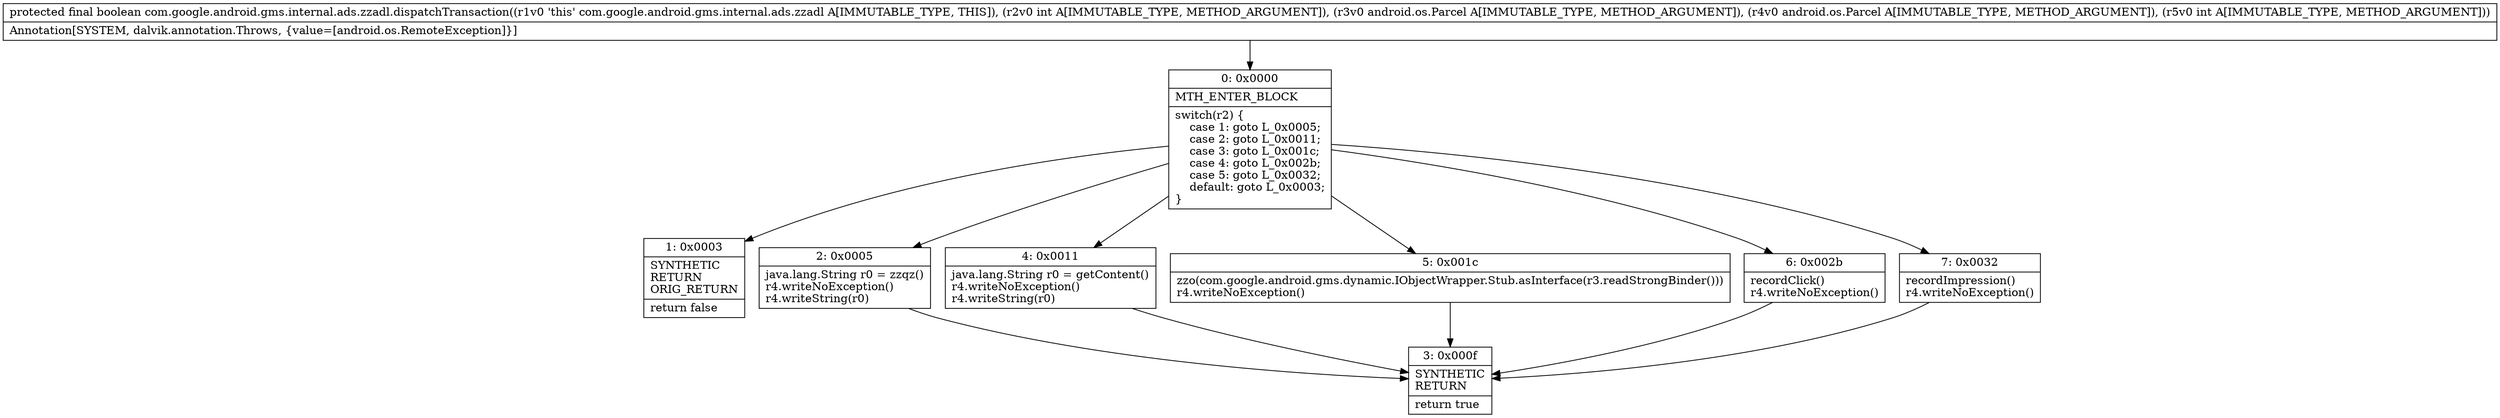 digraph "CFG forcom.google.android.gms.internal.ads.zzadl.dispatchTransaction(ILandroid\/os\/Parcel;Landroid\/os\/Parcel;I)Z" {
Node_0 [shape=record,label="{0\:\ 0x0000|MTH_ENTER_BLOCK\l|switch(r2) \{\l    case 1: goto L_0x0005;\l    case 2: goto L_0x0011;\l    case 3: goto L_0x001c;\l    case 4: goto L_0x002b;\l    case 5: goto L_0x0032;\l    default: goto L_0x0003;\l\}\l}"];
Node_1 [shape=record,label="{1\:\ 0x0003|SYNTHETIC\lRETURN\lORIG_RETURN\l|return false\l}"];
Node_2 [shape=record,label="{2\:\ 0x0005|java.lang.String r0 = zzqz()\lr4.writeNoException()\lr4.writeString(r0)\l}"];
Node_3 [shape=record,label="{3\:\ 0x000f|SYNTHETIC\lRETURN\l|return true\l}"];
Node_4 [shape=record,label="{4\:\ 0x0011|java.lang.String r0 = getContent()\lr4.writeNoException()\lr4.writeString(r0)\l}"];
Node_5 [shape=record,label="{5\:\ 0x001c|zzo(com.google.android.gms.dynamic.IObjectWrapper.Stub.asInterface(r3.readStrongBinder()))\lr4.writeNoException()\l}"];
Node_6 [shape=record,label="{6\:\ 0x002b|recordClick()\lr4.writeNoException()\l}"];
Node_7 [shape=record,label="{7\:\ 0x0032|recordImpression()\lr4.writeNoException()\l}"];
MethodNode[shape=record,label="{protected final boolean com.google.android.gms.internal.ads.zzadl.dispatchTransaction((r1v0 'this' com.google.android.gms.internal.ads.zzadl A[IMMUTABLE_TYPE, THIS]), (r2v0 int A[IMMUTABLE_TYPE, METHOD_ARGUMENT]), (r3v0 android.os.Parcel A[IMMUTABLE_TYPE, METHOD_ARGUMENT]), (r4v0 android.os.Parcel A[IMMUTABLE_TYPE, METHOD_ARGUMENT]), (r5v0 int A[IMMUTABLE_TYPE, METHOD_ARGUMENT]))  | Annotation[SYSTEM, dalvik.annotation.Throws, \{value=[android.os.RemoteException]\}]\l}"];
MethodNode -> Node_0;
Node_0 -> Node_1;
Node_0 -> Node_2;
Node_0 -> Node_4;
Node_0 -> Node_5;
Node_0 -> Node_6;
Node_0 -> Node_7;
Node_2 -> Node_3;
Node_4 -> Node_3;
Node_5 -> Node_3;
Node_6 -> Node_3;
Node_7 -> Node_3;
}

